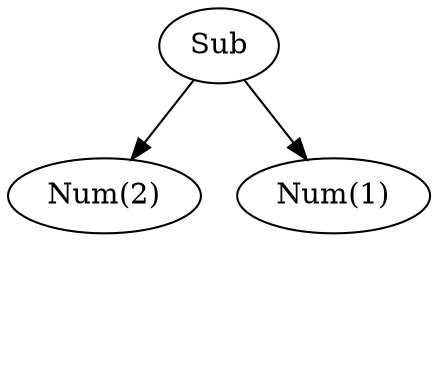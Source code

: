 digraph {
    two[label="Num(2)" class="value,disabled"]
    one[label="Num(1)" class="value"]
    sub[label="Sub" class="operator,disabled"]

    sub -> two[class="disabled"]
    sub -> one

    c[style="invis"]
    one -> c[style="invis"]
}
